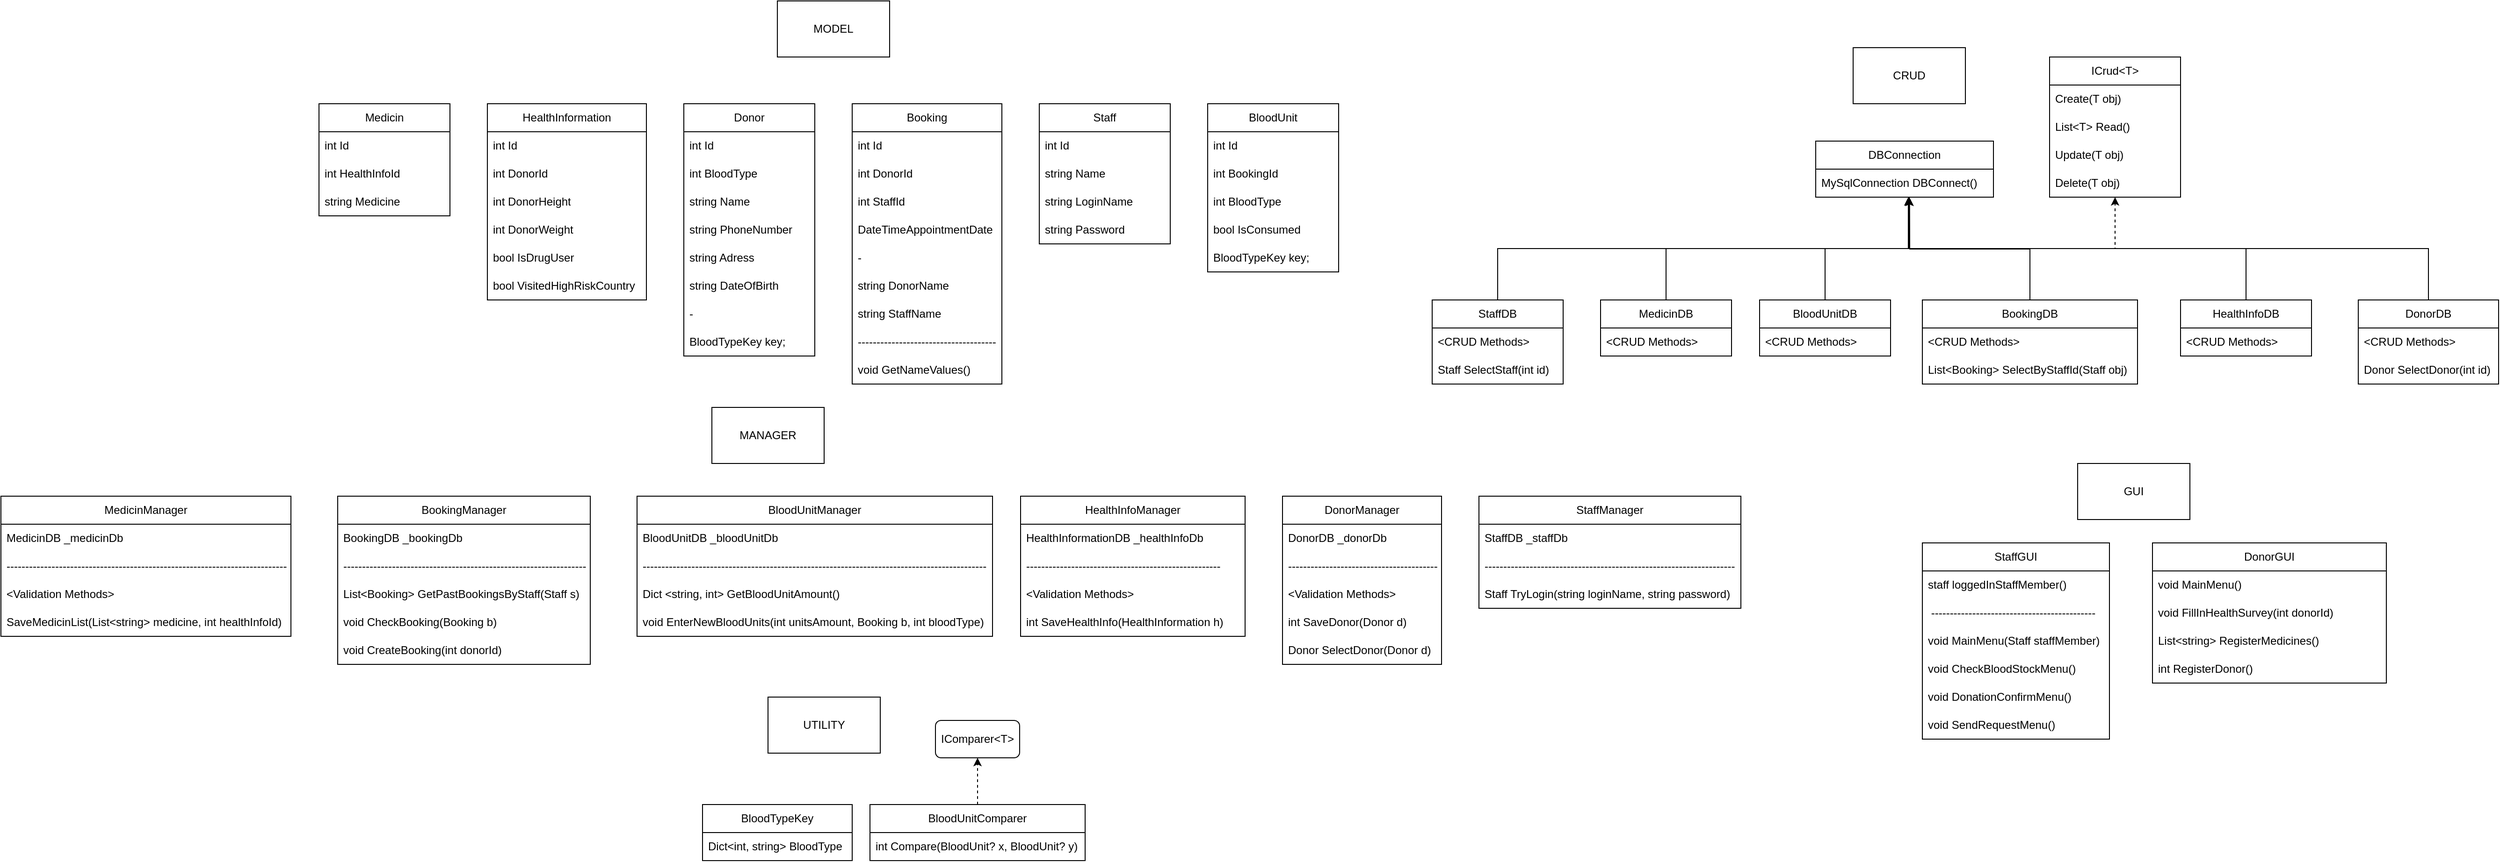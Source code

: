 <mxfile version="20.5.3" type="device"><diagram id="yo3vs05Ziykkn8l61iab" name="Sida-1"><mxGraphModel dx="4419" dy="2012" grid="1" gridSize="10" guides="1" tooltips="1" connect="1" arrows="1" fold="1" page="1" pageScale="1" pageWidth="827" pageHeight="1169" math="0" shadow="0"><root><mxCell id="0"/><mxCell id="1" parent="0"/><mxCell id="ngeqnxb21nSkmULMsAME-6" value="MODEL" style="rounded=0;whiteSpace=wrap;html=1;" vertex="1" parent="1"><mxGeometry x="200" y="30" width="120" height="60" as="geometry"/></mxCell><mxCell id="ngeqnxb21nSkmULMsAME-11" value="BloodUnit" style="swimlane;fontStyle=0;childLayout=stackLayout;horizontal=1;startSize=30;horizontalStack=0;resizeParent=1;resizeParentMax=0;resizeLast=0;collapsible=1;marginBottom=0;whiteSpace=wrap;html=1;fontSize=12;" vertex="1" parent="1"><mxGeometry x="660" y="140" width="140" height="180" as="geometry"/></mxCell><mxCell id="ngeqnxb21nSkmULMsAME-12" value="int Id" style="text;strokeColor=none;fillColor=none;align=left;verticalAlign=middle;spacingLeft=4;spacingRight=4;overflow=hidden;points=[[0,0.5],[1,0.5]];portConstraint=eastwest;rotatable=0;whiteSpace=wrap;html=1;fontSize=12;" vertex="1" parent="ngeqnxb21nSkmULMsAME-11"><mxGeometry y="30" width="140" height="30" as="geometry"/></mxCell><mxCell id="ngeqnxb21nSkmULMsAME-13" value="int BookingId" style="text;strokeColor=none;fillColor=none;align=left;verticalAlign=middle;spacingLeft=4;spacingRight=4;overflow=hidden;points=[[0,0.5],[1,0.5]];portConstraint=eastwest;rotatable=0;whiteSpace=wrap;html=1;fontSize=12;" vertex="1" parent="ngeqnxb21nSkmULMsAME-11"><mxGeometry y="60" width="140" height="30" as="geometry"/></mxCell><mxCell id="ngeqnxb21nSkmULMsAME-14" value="int BloodType" style="text;strokeColor=none;fillColor=none;align=left;verticalAlign=middle;spacingLeft=4;spacingRight=4;overflow=hidden;points=[[0,0.5],[1,0.5]];portConstraint=eastwest;rotatable=0;whiteSpace=wrap;html=1;fontSize=12;" vertex="1" parent="ngeqnxb21nSkmULMsAME-11"><mxGeometry y="90" width="140" height="30" as="geometry"/></mxCell><mxCell id="ngeqnxb21nSkmULMsAME-19" value="bool IsConsumed" style="text;strokeColor=none;fillColor=none;align=left;verticalAlign=middle;spacingLeft=4;spacingRight=4;overflow=hidden;points=[[0,0.5],[1,0.5]];portConstraint=eastwest;rotatable=0;whiteSpace=wrap;html=1;fontSize=12;" vertex="1" parent="ngeqnxb21nSkmULMsAME-11"><mxGeometry y="120" width="140" height="30" as="geometry"/></mxCell><mxCell id="ngeqnxb21nSkmULMsAME-20" value="BloodTypeKey key;" style="text;strokeColor=none;fillColor=none;align=left;verticalAlign=middle;spacingLeft=4;spacingRight=4;overflow=hidden;points=[[0,0.5],[1,0.5]];portConstraint=eastwest;rotatable=0;whiteSpace=wrap;html=1;fontSize=12;" vertex="1" parent="ngeqnxb21nSkmULMsAME-11"><mxGeometry y="150" width="140" height="30" as="geometry"/></mxCell><mxCell id="ngeqnxb21nSkmULMsAME-15" value="Booking" style="swimlane;fontStyle=0;childLayout=stackLayout;horizontal=1;startSize=30;horizontalStack=0;resizeParent=1;resizeParentMax=0;resizeLast=0;collapsible=1;marginBottom=0;whiteSpace=wrap;html=1;fontSize=12;" vertex="1" parent="1"><mxGeometry x="280" y="140" width="160" height="300" as="geometry"/></mxCell><mxCell id="ngeqnxb21nSkmULMsAME-16" value="int Id" style="text;strokeColor=none;fillColor=none;align=left;verticalAlign=middle;spacingLeft=4;spacingRight=4;overflow=hidden;points=[[0,0.5],[1,0.5]];portConstraint=eastwest;rotatable=0;whiteSpace=wrap;html=1;fontSize=12;" vertex="1" parent="ngeqnxb21nSkmULMsAME-15"><mxGeometry y="30" width="160" height="30" as="geometry"/></mxCell><mxCell id="ngeqnxb21nSkmULMsAME-17" value="int DonorId" style="text;strokeColor=none;fillColor=none;align=left;verticalAlign=middle;spacingLeft=4;spacingRight=4;overflow=hidden;points=[[0,0.5],[1,0.5]];portConstraint=eastwest;rotatable=0;whiteSpace=wrap;html=1;fontSize=12;" vertex="1" parent="ngeqnxb21nSkmULMsAME-15"><mxGeometry y="60" width="160" height="30" as="geometry"/></mxCell><mxCell id="ngeqnxb21nSkmULMsAME-18" value="int StaffId" style="text;strokeColor=none;fillColor=none;align=left;verticalAlign=middle;spacingLeft=4;spacingRight=4;overflow=hidden;points=[[0,0.5],[1,0.5]];portConstraint=eastwest;rotatable=0;whiteSpace=wrap;html=1;fontSize=12;" vertex="1" parent="ngeqnxb21nSkmULMsAME-15"><mxGeometry y="90" width="160" height="30" as="geometry"/></mxCell><mxCell id="ngeqnxb21nSkmULMsAME-34" value="DateTimeAppointmentDate" style="text;strokeColor=none;fillColor=none;align=left;verticalAlign=middle;spacingLeft=4;spacingRight=4;overflow=hidden;points=[[0,0.5],[1,0.5]];portConstraint=eastwest;rotatable=0;whiteSpace=wrap;html=1;fontSize=12;" vertex="1" parent="ngeqnxb21nSkmULMsAME-15"><mxGeometry y="120" width="160" height="30" as="geometry"/></mxCell><mxCell id="ngeqnxb21nSkmULMsAME-36" value="-" style="text;strokeColor=none;fillColor=none;align=left;verticalAlign=middle;spacingLeft=4;spacingRight=4;overflow=hidden;points=[[0,0.5],[1,0.5]];portConstraint=eastwest;rotatable=0;whiteSpace=wrap;html=1;fontSize=12;" vertex="1" parent="ngeqnxb21nSkmULMsAME-15"><mxGeometry y="150" width="160" height="30" as="geometry"/></mxCell><mxCell id="ngeqnxb21nSkmULMsAME-37" value="string DonorName" style="text;strokeColor=none;fillColor=none;align=left;verticalAlign=middle;spacingLeft=4;spacingRight=4;overflow=hidden;points=[[0,0.5],[1,0.5]];portConstraint=eastwest;rotatable=0;whiteSpace=wrap;html=1;fontSize=12;" vertex="1" parent="ngeqnxb21nSkmULMsAME-15"><mxGeometry y="180" width="160" height="30" as="geometry"/></mxCell><mxCell id="ngeqnxb21nSkmULMsAME-38" value="string StaffName" style="text;strokeColor=none;fillColor=none;align=left;verticalAlign=middle;spacingLeft=4;spacingRight=4;overflow=hidden;points=[[0,0.5],[1,0.5]];portConstraint=eastwest;rotatable=0;whiteSpace=wrap;html=1;fontSize=12;" vertex="1" parent="ngeqnxb21nSkmULMsAME-15"><mxGeometry y="210" width="160" height="30" as="geometry"/></mxCell><mxCell id="ngeqnxb21nSkmULMsAME-40" value="-------------------------------------" style="text;strokeColor=none;fillColor=none;align=left;verticalAlign=middle;spacingLeft=4;spacingRight=4;overflow=hidden;points=[[0,0.5],[1,0.5]];portConstraint=eastwest;rotatable=0;whiteSpace=wrap;html=1;fontSize=12;" vertex="1" parent="ngeqnxb21nSkmULMsAME-15"><mxGeometry y="240" width="160" height="30" as="geometry"/></mxCell><mxCell id="ngeqnxb21nSkmULMsAME-39" value="void GetNameValues()" style="text;strokeColor=none;fillColor=none;align=left;verticalAlign=middle;spacingLeft=4;spacingRight=4;overflow=hidden;points=[[0,0.5],[1,0.5]];portConstraint=eastwest;rotatable=0;whiteSpace=wrap;html=1;fontSize=12;" vertex="1" parent="ngeqnxb21nSkmULMsAME-15"><mxGeometry y="270" width="160" height="30" as="geometry"/></mxCell><mxCell id="ngeqnxb21nSkmULMsAME-26" value="Donor" style="swimlane;fontStyle=0;childLayout=stackLayout;horizontal=1;startSize=30;horizontalStack=0;resizeParent=1;resizeParentMax=0;resizeLast=0;collapsible=1;marginBottom=0;whiteSpace=wrap;html=1;fontSize=12;" vertex="1" parent="1"><mxGeometry x="100" y="140" width="140" height="270" as="geometry"/></mxCell><mxCell id="ngeqnxb21nSkmULMsAME-27" value="int Id" style="text;strokeColor=none;fillColor=none;align=left;verticalAlign=middle;spacingLeft=4;spacingRight=4;overflow=hidden;points=[[0,0.5],[1,0.5]];portConstraint=eastwest;rotatable=0;whiteSpace=wrap;html=1;fontSize=12;" vertex="1" parent="ngeqnxb21nSkmULMsAME-26"><mxGeometry y="30" width="140" height="30" as="geometry"/></mxCell><mxCell id="ngeqnxb21nSkmULMsAME-42" value="int BloodType" style="text;strokeColor=none;fillColor=none;align=left;verticalAlign=middle;spacingLeft=4;spacingRight=4;overflow=hidden;points=[[0,0.5],[1,0.5]];portConstraint=eastwest;rotatable=0;whiteSpace=wrap;html=1;fontSize=12;" vertex="1" parent="ngeqnxb21nSkmULMsAME-26"><mxGeometry y="60" width="140" height="30" as="geometry"/></mxCell><mxCell id="ngeqnxb21nSkmULMsAME-28" value="string Name" style="text;strokeColor=none;fillColor=none;align=left;verticalAlign=middle;spacingLeft=4;spacingRight=4;overflow=hidden;points=[[0,0.5],[1,0.5]];portConstraint=eastwest;rotatable=0;whiteSpace=wrap;html=1;fontSize=12;" vertex="1" parent="ngeqnxb21nSkmULMsAME-26"><mxGeometry y="90" width="140" height="30" as="geometry"/></mxCell><mxCell id="ngeqnxb21nSkmULMsAME-41" value="string PhoneNumber" style="text;strokeColor=none;fillColor=none;align=left;verticalAlign=middle;spacingLeft=4;spacingRight=4;overflow=hidden;points=[[0,0.5],[1,0.5]];portConstraint=eastwest;rotatable=0;whiteSpace=wrap;html=1;fontSize=12;" vertex="1" parent="ngeqnxb21nSkmULMsAME-26"><mxGeometry y="120" width="140" height="30" as="geometry"/></mxCell><mxCell id="ngeqnxb21nSkmULMsAME-43" value="string Adress" style="text;strokeColor=none;fillColor=none;align=left;verticalAlign=middle;spacingLeft=4;spacingRight=4;overflow=hidden;points=[[0,0.5],[1,0.5]];portConstraint=eastwest;rotatable=0;whiteSpace=wrap;html=1;fontSize=12;" vertex="1" parent="ngeqnxb21nSkmULMsAME-26"><mxGeometry y="150" width="140" height="30" as="geometry"/></mxCell><mxCell id="ngeqnxb21nSkmULMsAME-44" value="string DateOfBirth" style="text;strokeColor=none;fillColor=none;align=left;verticalAlign=middle;spacingLeft=4;spacingRight=4;overflow=hidden;points=[[0,0.5],[1,0.5]];portConstraint=eastwest;rotatable=0;whiteSpace=wrap;html=1;fontSize=12;" vertex="1" parent="ngeqnxb21nSkmULMsAME-26"><mxGeometry y="180" width="140" height="30" as="geometry"/></mxCell><mxCell id="ngeqnxb21nSkmULMsAME-45" value="-" style="text;strokeColor=none;fillColor=none;align=left;verticalAlign=middle;spacingLeft=4;spacingRight=4;overflow=hidden;points=[[0,0.5],[1,0.5]];portConstraint=eastwest;rotatable=0;whiteSpace=wrap;html=1;fontSize=12;" vertex="1" parent="ngeqnxb21nSkmULMsAME-26"><mxGeometry y="210" width="140" height="30" as="geometry"/></mxCell><mxCell id="ngeqnxb21nSkmULMsAME-46" value="BloodTypeKey key;" style="text;strokeColor=none;fillColor=none;align=left;verticalAlign=middle;spacingLeft=4;spacingRight=4;overflow=hidden;points=[[0,0.5],[1,0.5]];portConstraint=eastwest;rotatable=0;whiteSpace=wrap;html=1;fontSize=12;" vertex="1" parent="ngeqnxb21nSkmULMsAME-26"><mxGeometry y="240" width="140" height="30" as="geometry"/></mxCell><mxCell id="ngeqnxb21nSkmULMsAME-30" value="HealthInformation" style="swimlane;fontStyle=0;childLayout=stackLayout;horizontal=1;startSize=30;horizontalStack=0;resizeParent=1;resizeParentMax=0;resizeLast=0;collapsible=1;marginBottom=0;whiteSpace=wrap;html=1;fontSize=12;" vertex="1" parent="1"><mxGeometry x="-110" y="140" width="170" height="210" as="geometry"/></mxCell><mxCell id="ngeqnxb21nSkmULMsAME-31" value="int Id" style="text;strokeColor=none;fillColor=none;align=left;verticalAlign=middle;spacingLeft=4;spacingRight=4;overflow=hidden;points=[[0,0.5],[1,0.5]];portConstraint=eastwest;rotatable=0;whiteSpace=wrap;html=1;fontSize=12;" vertex="1" parent="ngeqnxb21nSkmULMsAME-30"><mxGeometry y="30" width="170" height="30" as="geometry"/></mxCell><mxCell id="ngeqnxb21nSkmULMsAME-32" value="int DonorId" style="text;strokeColor=none;fillColor=none;align=left;verticalAlign=middle;spacingLeft=4;spacingRight=4;overflow=hidden;points=[[0,0.5],[1,0.5]];portConstraint=eastwest;rotatable=0;whiteSpace=wrap;html=1;fontSize=12;" vertex="1" parent="ngeqnxb21nSkmULMsAME-30"><mxGeometry y="60" width="170" height="30" as="geometry"/></mxCell><mxCell id="ngeqnxb21nSkmULMsAME-33" value="int DonorHeight" style="text;strokeColor=none;fillColor=none;align=left;verticalAlign=middle;spacingLeft=4;spacingRight=4;overflow=hidden;points=[[0,0.5],[1,0.5]];portConstraint=eastwest;rotatable=0;whiteSpace=wrap;html=1;fontSize=12;" vertex="1" parent="ngeqnxb21nSkmULMsAME-30"><mxGeometry y="90" width="170" height="30" as="geometry"/></mxCell><mxCell id="ngeqnxb21nSkmULMsAME-47" value="int DonorWeight" style="text;strokeColor=none;fillColor=none;align=left;verticalAlign=middle;spacingLeft=4;spacingRight=4;overflow=hidden;points=[[0,0.5],[1,0.5]];portConstraint=eastwest;rotatable=0;whiteSpace=wrap;html=1;fontSize=12;" vertex="1" parent="ngeqnxb21nSkmULMsAME-30"><mxGeometry y="120" width="170" height="30" as="geometry"/></mxCell><mxCell id="ngeqnxb21nSkmULMsAME-48" value="bool IsDrugUser" style="text;strokeColor=none;fillColor=none;align=left;verticalAlign=middle;spacingLeft=4;spacingRight=4;overflow=hidden;points=[[0,0.5],[1,0.5]];portConstraint=eastwest;rotatable=0;whiteSpace=wrap;html=1;fontSize=12;" vertex="1" parent="ngeqnxb21nSkmULMsAME-30"><mxGeometry y="150" width="170" height="30" as="geometry"/></mxCell><mxCell id="ngeqnxb21nSkmULMsAME-49" value="bool VisitedHighRiskCountry" style="text;strokeColor=none;fillColor=none;align=left;verticalAlign=middle;spacingLeft=4;spacingRight=4;overflow=hidden;points=[[0,0.5],[1,0.5]];portConstraint=eastwest;rotatable=0;whiteSpace=wrap;html=1;fontSize=12;" vertex="1" parent="ngeqnxb21nSkmULMsAME-30"><mxGeometry y="180" width="170" height="30" as="geometry"/></mxCell><mxCell id="ngeqnxb21nSkmULMsAME-22" value="Medicin" style="swimlane;fontStyle=0;childLayout=stackLayout;horizontal=1;startSize=30;horizontalStack=0;resizeParent=1;resizeParentMax=0;resizeLast=0;collapsible=1;marginBottom=0;whiteSpace=wrap;html=1;fontSize=12;" vertex="1" parent="1"><mxGeometry x="-290" y="140" width="140" height="120" as="geometry"/></mxCell><mxCell id="ngeqnxb21nSkmULMsAME-23" value="int Id" style="text;strokeColor=none;fillColor=none;align=left;verticalAlign=middle;spacingLeft=4;spacingRight=4;overflow=hidden;points=[[0,0.5],[1,0.5]];portConstraint=eastwest;rotatable=0;whiteSpace=wrap;html=1;fontSize=12;" vertex="1" parent="ngeqnxb21nSkmULMsAME-22"><mxGeometry y="30" width="140" height="30" as="geometry"/></mxCell><mxCell id="ngeqnxb21nSkmULMsAME-24" value="int HealthInfoId" style="text;strokeColor=none;fillColor=none;align=left;verticalAlign=middle;spacingLeft=4;spacingRight=4;overflow=hidden;points=[[0,0.5],[1,0.5]];portConstraint=eastwest;rotatable=0;whiteSpace=wrap;html=1;fontSize=12;" vertex="1" parent="ngeqnxb21nSkmULMsAME-22"><mxGeometry y="60" width="140" height="30" as="geometry"/></mxCell><mxCell id="ngeqnxb21nSkmULMsAME-25" value="string Medicine" style="text;strokeColor=none;fillColor=none;align=left;verticalAlign=middle;spacingLeft=4;spacingRight=4;overflow=hidden;points=[[0,0.5],[1,0.5]];portConstraint=eastwest;rotatable=0;whiteSpace=wrap;html=1;fontSize=12;" vertex="1" parent="ngeqnxb21nSkmULMsAME-22"><mxGeometry y="90" width="140" height="30" as="geometry"/></mxCell><mxCell id="ngeqnxb21nSkmULMsAME-50" value="Staff" style="swimlane;fontStyle=0;childLayout=stackLayout;horizontal=1;startSize=30;horizontalStack=0;resizeParent=1;resizeParentMax=0;resizeLast=0;collapsible=1;marginBottom=0;whiteSpace=wrap;html=1;fontSize=12;" vertex="1" parent="1"><mxGeometry x="480" y="140" width="140" height="150" as="geometry"/></mxCell><mxCell id="ngeqnxb21nSkmULMsAME-51" value="int Id" style="text;strokeColor=none;fillColor=none;align=left;verticalAlign=middle;spacingLeft=4;spacingRight=4;overflow=hidden;points=[[0,0.5],[1,0.5]];portConstraint=eastwest;rotatable=0;whiteSpace=wrap;html=1;fontSize=12;" vertex="1" parent="ngeqnxb21nSkmULMsAME-50"><mxGeometry y="30" width="140" height="30" as="geometry"/></mxCell><mxCell id="ngeqnxb21nSkmULMsAME-52" value="string Name" style="text;strokeColor=none;fillColor=none;align=left;verticalAlign=middle;spacingLeft=4;spacingRight=4;overflow=hidden;points=[[0,0.5],[1,0.5]];portConstraint=eastwest;rotatable=0;whiteSpace=wrap;html=1;fontSize=12;" vertex="1" parent="ngeqnxb21nSkmULMsAME-50"><mxGeometry y="60" width="140" height="30" as="geometry"/></mxCell><mxCell id="ngeqnxb21nSkmULMsAME-53" value="string LoginName" style="text;strokeColor=none;fillColor=none;align=left;verticalAlign=middle;spacingLeft=4;spacingRight=4;overflow=hidden;points=[[0,0.5],[1,0.5]];portConstraint=eastwest;rotatable=0;whiteSpace=wrap;html=1;fontSize=12;" vertex="1" parent="ngeqnxb21nSkmULMsAME-50"><mxGeometry y="90" width="140" height="30" as="geometry"/></mxCell><mxCell id="ngeqnxb21nSkmULMsAME-54" value="string Password" style="text;strokeColor=none;fillColor=none;align=left;verticalAlign=middle;spacingLeft=4;spacingRight=4;overflow=hidden;points=[[0,0.5],[1,0.5]];portConstraint=eastwest;rotatable=0;whiteSpace=wrap;html=1;fontSize=12;" vertex="1" parent="ngeqnxb21nSkmULMsAME-50"><mxGeometry y="120" width="140" height="30" as="geometry"/></mxCell><mxCell id="ngeqnxb21nSkmULMsAME-56" value="MANAGER" style="rounded=0;whiteSpace=wrap;html=1;fontSize=12;" vertex="1" parent="1"><mxGeometry x="130" y="465" width="120" height="60" as="geometry"/></mxCell><mxCell id="ngeqnxb21nSkmULMsAME-57" value="CRUD" style="rounded=0;whiteSpace=wrap;html=1;fontSize=12;" vertex="1" parent="1"><mxGeometry x="1350" y="80" width="120" height="60" as="geometry"/></mxCell><mxCell id="ngeqnxb21nSkmULMsAME-58" value="GUI" style="rounded=0;whiteSpace=wrap;html=1;fontSize=12;" vertex="1" parent="1"><mxGeometry x="1590" y="525" width="120" height="60" as="geometry"/></mxCell><mxCell id="ngeqnxb21nSkmULMsAME-59" value="BloodUnitManager" style="swimlane;fontStyle=0;childLayout=stackLayout;horizontal=1;startSize=30;horizontalStack=0;resizeParent=1;resizeParentMax=0;resizeLast=0;collapsible=1;marginBottom=0;whiteSpace=wrap;html=1;fontSize=12;" vertex="1" parent="1"><mxGeometry x="50" y="560" width="380" height="150" as="geometry"/></mxCell><mxCell id="ngeqnxb21nSkmULMsAME-61" value="BloodUnitDB _bloodUnitDb" style="text;strokeColor=none;fillColor=none;align=left;verticalAlign=middle;spacingLeft=4;spacingRight=4;overflow=hidden;points=[[0,0.5],[1,0.5]];portConstraint=eastwest;rotatable=0;whiteSpace=wrap;html=1;fontSize=12;" vertex="1" parent="ngeqnxb21nSkmULMsAME-59"><mxGeometry y="30" width="380" height="30" as="geometry"/></mxCell><mxCell id="ngeqnxb21nSkmULMsAME-62" value="--------------------------------------------------------------------------------------------" style="text;strokeColor=none;fillColor=none;align=left;verticalAlign=middle;spacingLeft=4;spacingRight=4;overflow=hidden;points=[[0,0.5],[1,0.5]];portConstraint=eastwest;rotatable=0;whiteSpace=wrap;html=1;fontSize=12;" vertex="1" parent="ngeqnxb21nSkmULMsAME-59"><mxGeometry y="60" width="380" height="30" as="geometry"/></mxCell><mxCell id="ngeqnxb21nSkmULMsAME-63" value="Dict &amp;lt;string, int&amp;gt; GetBloodUnitAmount()" style="text;strokeColor=none;fillColor=none;align=left;verticalAlign=middle;spacingLeft=4;spacingRight=4;overflow=hidden;points=[[0,0.5],[1,0.5]];portConstraint=eastwest;rotatable=0;whiteSpace=wrap;html=1;fontSize=12;" vertex="1" parent="ngeqnxb21nSkmULMsAME-59"><mxGeometry y="90" width="380" height="30" as="geometry"/></mxCell><mxCell id="ngeqnxb21nSkmULMsAME-64" value="void EnterNewBloodUnits(int unitsAmount, Booking b, int bloodType)" style="text;strokeColor=none;fillColor=none;align=left;verticalAlign=middle;spacingLeft=4;spacingRight=4;overflow=hidden;points=[[0,0.5],[1,0.5]];portConstraint=eastwest;rotatable=0;whiteSpace=wrap;html=1;fontSize=12;" vertex="1" parent="ngeqnxb21nSkmULMsAME-59"><mxGeometry y="120" width="380" height="30" as="geometry"/></mxCell><mxCell id="ngeqnxb21nSkmULMsAME-65" value="HealthInfoManager" style="swimlane;fontStyle=0;childLayout=stackLayout;horizontal=1;startSize=30;horizontalStack=0;resizeParent=1;resizeParentMax=0;resizeLast=0;collapsible=1;marginBottom=0;whiteSpace=wrap;html=1;fontSize=12;" vertex="1" parent="1"><mxGeometry x="460" y="560" width="240" height="150" as="geometry"/></mxCell><mxCell id="ngeqnxb21nSkmULMsAME-66" value="HealthInformationDB _healthInfoDb" style="text;strokeColor=none;fillColor=none;align=left;verticalAlign=middle;spacingLeft=4;spacingRight=4;overflow=hidden;points=[[0,0.5],[1,0.5]];portConstraint=eastwest;rotatable=0;whiteSpace=wrap;html=1;fontSize=12;" vertex="1" parent="ngeqnxb21nSkmULMsAME-65"><mxGeometry y="30" width="240" height="30" as="geometry"/></mxCell><mxCell id="ngeqnxb21nSkmULMsAME-67" value="----------------------------------------------------" style="text;strokeColor=none;fillColor=none;align=left;verticalAlign=middle;spacingLeft=4;spacingRight=4;overflow=hidden;points=[[0,0.5],[1,0.5]];portConstraint=eastwest;rotatable=0;whiteSpace=wrap;html=1;fontSize=12;" vertex="1" parent="ngeqnxb21nSkmULMsAME-65"><mxGeometry y="60" width="240" height="30" as="geometry"/></mxCell><mxCell id="ngeqnxb21nSkmULMsAME-68" value="&amp;lt;Validation Methods&amp;gt;" style="text;strokeColor=none;fillColor=none;align=left;verticalAlign=middle;spacingLeft=4;spacingRight=4;overflow=hidden;points=[[0,0.5],[1,0.5]];portConstraint=eastwest;rotatable=0;whiteSpace=wrap;html=1;fontSize=12;" vertex="1" parent="ngeqnxb21nSkmULMsAME-65"><mxGeometry y="90" width="240" height="30" as="geometry"/></mxCell><mxCell id="ngeqnxb21nSkmULMsAME-69" value="int SaveHealthInfo(HealthInformation h)" style="text;strokeColor=none;fillColor=none;align=left;verticalAlign=middle;spacingLeft=4;spacingRight=4;overflow=hidden;points=[[0,0.5],[1,0.5]];portConstraint=eastwest;rotatable=0;whiteSpace=wrap;html=1;fontSize=12;" vertex="1" parent="ngeqnxb21nSkmULMsAME-65"><mxGeometry y="120" width="240" height="30" as="geometry"/></mxCell><mxCell id="ngeqnxb21nSkmULMsAME-70" value="BookingManager" style="swimlane;fontStyle=0;childLayout=stackLayout;horizontal=1;startSize=30;horizontalStack=0;resizeParent=1;resizeParentMax=0;resizeLast=0;collapsible=1;marginBottom=0;whiteSpace=wrap;html=1;fontSize=12;" vertex="1" parent="1"><mxGeometry x="-270" y="560" width="270" height="180" as="geometry"/></mxCell><mxCell id="ngeqnxb21nSkmULMsAME-71" value="BookingDB _bookingDb" style="text;strokeColor=none;fillColor=none;align=left;verticalAlign=middle;spacingLeft=4;spacingRight=4;overflow=hidden;points=[[0,0.5],[1,0.5]];portConstraint=eastwest;rotatable=0;whiteSpace=wrap;html=1;fontSize=12;" vertex="1" parent="ngeqnxb21nSkmULMsAME-70"><mxGeometry y="30" width="270" height="30" as="geometry"/></mxCell><mxCell id="ngeqnxb21nSkmULMsAME-72" value="-----------------------------------------------------------------" style="text;strokeColor=none;fillColor=none;align=left;verticalAlign=middle;spacingLeft=4;spacingRight=4;overflow=hidden;points=[[0,0.5],[1,0.5]];portConstraint=eastwest;rotatable=0;whiteSpace=wrap;html=1;fontSize=12;" vertex="1" parent="ngeqnxb21nSkmULMsAME-70"><mxGeometry y="60" width="270" height="30" as="geometry"/></mxCell><mxCell id="ngeqnxb21nSkmULMsAME-73" value="List&amp;lt;Booking&amp;gt; GetPastBookingsByStaff(Staff s)" style="text;strokeColor=none;fillColor=none;align=left;verticalAlign=middle;spacingLeft=4;spacingRight=4;overflow=hidden;points=[[0,0.5],[1,0.5]];portConstraint=eastwest;rotatable=0;whiteSpace=wrap;html=1;fontSize=12;" vertex="1" parent="ngeqnxb21nSkmULMsAME-70"><mxGeometry y="90" width="270" height="30" as="geometry"/></mxCell><mxCell id="ngeqnxb21nSkmULMsAME-74" value="void CheckBooking(Booking b)" style="text;strokeColor=none;fillColor=none;align=left;verticalAlign=middle;spacingLeft=4;spacingRight=4;overflow=hidden;points=[[0,0.5],[1,0.5]];portConstraint=eastwest;rotatable=0;whiteSpace=wrap;html=1;fontSize=12;" vertex="1" parent="ngeqnxb21nSkmULMsAME-70"><mxGeometry y="120" width="270" height="30" as="geometry"/></mxCell><mxCell id="ngeqnxb21nSkmULMsAME-75" value="void CreateBooking(int donorId)" style="text;strokeColor=none;fillColor=none;align=left;verticalAlign=middle;spacingLeft=4;spacingRight=4;overflow=hidden;points=[[0,0.5],[1,0.5]];portConstraint=eastwest;rotatable=0;whiteSpace=wrap;html=1;fontSize=12;" vertex="1" parent="ngeqnxb21nSkmULMsAME-70"><mxGeometry y="150" width="270" height="30" as="geometry"/></mxCell><mxCell id="ngeqnxb21nSkmULMsAME-76" value="DonorManager" style="swimlane;fontStyle=0;childLayout=stackLayout;horizontal=1;startSize=30;horizontalStack=0;resizeParent=1;resizeParentMax=0;resizeLast=0;collapsible=1;marginBottom=0;whiteSpace=wrap;html=1;fontSize=12;" vertex="1" parent="1"><mxGeometry x="740" y="560" width="170" height="180" as="geometry"/></mxCell><mxCell id="ngeqnxb21nSkmULMsAME-80" value="DonorDB _donorDb" style="text;strokeColor=none;fillColor=none;align=left;verticalAlign=middle;spacingLeft=4;spacingRight=4;overflow=hidden;points=[[0,0.5],[1,0.5]];portConstraint=eastwest;rotatable=0;whiteSpace=wrap;html=1;fontSize=12;" vertex="1" parent="ngeqnxb21nSkmULMsAME-76"><mxGeometry y="30" width="170" height="30" as="geometry"/></mxCell><mxCell id="ngeqnxb21nSkmULMsAME-81" value="----------------------------------------" style="text;strokeColor=none;fillColor=none;align=left;verticalAlign=middle;spacingLeft=4;spacingRight=4;overflow=hidden;points=[[0,0.5],[1,0.5]];portConstraint=eastwest;rotatable=0;whiteSpace=wrap;html=1;fontSize=12;" vertex="1" parent="ngeqnxb21nSkmULMsAME-76"><mxGeometry y="60" width="170" height="30" as="geometry"/></mxCell><mxCell id="ngeqnxb21nSkmULMsAME-77" value="&amp;lt;Validation Methods&amp;gt;" style="text;strokeColor=none;fillColor=none;align=left;verticalAlign=middle;spacingLeft=4;spacingRight=4;overflow=hidden;points=[[0,0.5],[1,0.5]];portConstraint=eastwest;rotatable=0;whiteSpace=wrap;html=1;fontSize=12;" vertex="1" parent="ngeqnxb21nSkmULMsAME-76"><mxGeometry y="90" width="170" height="30" as="geometry"/></mxCell><mxCell id="ngeqnxb21nSkmULMsAME-78" value="int SaveDonor(Donor d)" style="text;strokeColor=none;fillColor=none;align=left;verticalAlign=middle;spacingLeft=4;spacingRight=4;overflow=hidden;points=[[0,0.5],[1,0.5]];portConstraint=eastwest;rotatable=0;whiteSpace=wrap;html=1;fontSize=12;" vertex="1" parent="ngeqnxb21nSkmULMsAME-76"><mxGeometry y="120" width="170" height="30" as="geometry"/></mxCell><mxCell id="ngeqnxb21nSkmULMsAME-79" value="Donor SelectDonor(Donor d)" style="text;strokeColor=none;fillColor=none;align=left;verticalAlign=middle;spacingLeft=4;spacingRight=4;overflow=hidden;points=[[0,0.5],[1,0.5]];portConstraint=eastwest;rotatable=0;whiteSpace=wrap;html=1;fontSize=12;" vertex="1" parent="ngeqnxb21nSkmULMsAME-76"><mxGeometry y="150" width="170" height="30" as="geometry"/></mxCell><mxCell id="ngeqnxb21nSkmULMsAME-85" value="MedicinManager" style="swimlane;fontStyle=0;childLayout=stackLayout;horizontal=1;startSize=30;horizontalStack=0;resizeParent=1;resizeParentMax=0;resizeLast=0;collapsible=1;marginBottom=0;whiteSpace=wrap;html=1;fontSize=12;" vertex="1" parent="1"><mxGeometry x="-630" y="560" width="310" height="150" as="geometry"/></mxCell><mxCell id="ngeqnxb21nSkmULMsAME-86" value="MedicinDB _medicinDb" style="text;strokeColor=none;fillColor=none;align=left;verticalAlign=middle;spacingLeft=4;spacingRight=4;overflow=hidden;points=[[0,0.5],[1,0.5]];portConstraint=eastwest;rotatable=0;whiteSpace=wrap;html=1;fontSize=12;" vertex="1" parent="ngeqnxb21nSkmULMsAME-85"><mxGeometry y="30" width="310" height="30" as="geometry"/></mxCell><mxCell id="ngeqnxb21nSkmULMsAME-87" value="---------------------------------------------------------------------------" style="text;strokeColor=none;fillColor=none;align=left;verticalAlign=middle;spacingLeft=4;spacingRight=4;overflow=hidden;points=[[0,0.5],[1,0.5]];portConstraint=eastwest;rotatable=0;whiteSpace=wrap;html=1;fontSize=12;" vertex="1" parent="ngeqnxb21nSkmULMsAME-85"><mxGeometry y="60" width="310" height="30" as="geometry"/></mxCell><mxCell id="ngeqnxb21nSkmULMsAME-88" value="&amp;lt;Validation Methods&amp;gt;" style="text;strokeColor=none;fillColor=none;align=left;verticalAlign=middle;spacingLeft=4;spacingRight=4;overflow=hidden;points=[[0,0.5],[1,0.5]];portConstraint=eastwest;rotatable=0;whiteSpace=wrap;html=1;fontSize=12;" vertex="1" parent="ngeqnxb21nSkmULMsAME-85"><mxGeometry y="90" width="310" height="30" as="geometry"/></mxCell><mxCell id="ngeqnxb21nSkmULMsAME-89" value="SaveMedicinList(List&amp;lt;string&amp;gt; medicine, int healthInfoId)" style="text;strokeColor=none;fillColor=none;align=left;verticalAlign=middle;spacingLeft=4;spacingRight=4;overflow=hidden;points=[[0,0.5],[1,0.5]];portConstraint=eastwest;rotatable=0;whiteSpace=wrap;html=1;fontSize=12;" vertex="1" parent="ngeqnxb21nSkmULMsAME-85"><mxGeometry y="120" width="310" height="30" as="geometry"/></mxCell><mxCell id="ngeqnxb21nSkmULMsAME-124" style="edgeStyle=orthogonalEdgeStyle;rounded=0;orthogonalLoop=1;jettySize=auto;html=1;exitX=0.5;exitY=0;exitDx=0;exitDy=0;entryX=0.523;entryY=0.987;entryDx=0;entryDy=0;entryPerimeter=0;fontSize=12;" edge="1" parent="1" source="ngeqnxb21nSkmULMsAME-92" target="ngeqnxb21nSkmULMsAME-117"><mxGeometry relative="1" as="geometry"/></mxCell><mxCell id="ngeqnxb21nSkmULMsAME-92" value="MedicinDB" style="swimlane;fontStyle=0;childLayout=stackLayout;horizontal=1;startSize=30;horizontalStack=0;resizeParent=1;resizeParentMax=0;resizeLast=0;collapsible=1;marginBottom=0;whiteSpace=wrap;html=1;fontSize=12;" vertex="1" parent="1"><mxGeometry x="1080" y="350" width="140" height="60" as="geometry"/></mxCell><mxCell id="ngeqnxb21nSkmULMsAME-93" value="&amp;lt;CRUD Methods&amp;gt;" style="text;strokeColor=none;fillColor=none;align=left;verticalAlign=middle;spacingLeft=4;spacingRight=4;overflow=hidden;points=[[0,0.5],[1,0.5]];portConstraint=eastwest;rotatable=0;whiteSpace=wrap;html=1;fontSize=12;" vertex="1" parent="ngeqnxb21nSkmULMsAME-92"><mxGeometry y="30" width="140" height="30" as="geometry"/></mxCell><mxCell id="ngeqnxb21nSkmULMsAME-125" style="edgeStyle=orthogonalEdgeStyle;rounded=0;orthogonalLoop=1;jettySize=auto;html=1;exitX=0.5;exitY=0;exitDx=0;exitDy=0;entryX=0.523;entryY=0.987;entryDx=0;entryDy=0;entryPerimeter=0;fontSize=12;" edge="1" parent="1" source="ngeqnxb21nSkmULMsAME-96" target="ngeqnxb21nSkmULMsAME-117"><mxGeometry relative="1" as="geometry"/></mxCell><mxCell id="ngeqnxb21nSkmULMsAME-96" value="HealthInfoDB" style="swimlane;fontStyle=0;childLayout=stackLayout;horizontal=1;startSize=30;horizontalStack=0;resizeParent=1;resizeParentMax=0;resizeLast=0;collapsible=1;marginBottom=0;whiteSpace=wrap;html=1;fontSize=12;" vertex="1" parent="1"><mxGeometry x="1700" y="350" width="140" height="60" as="geometry"/></mxCell><mxCell id="ngeqnxb21nSkmULMsAME-97" value="&amp;lt;CRUD Methods&amp;gt;" style="text;strokeColor=none;fillColor=none;align=left;verticalAlign=middle;spacingLeft=4;spacingRight=4;overflow=hidden;points=[[0,0.5],[1,0.5]];portConstraint=eastwest;rotatable=0;whiteSpace=wrap;html=1;fontSize=12;" vertex="1" parent="ngeqnxb21nSkmULMsAME-96"><mxGeometry y="30" width="140" height="30" as="geometry"/></mxCell><mxCell id="ngeqnxb21nSkmULMsAME-126" style="edgeStyle=orthogonalEdgeStyle;rounded=0;orthogonalLoop=1;jettySize=auto;html=1;exitX=0.5;exitY=0;exitDx=0;exitDy=0;entryX=0.526;entryY=1;entryDx=0;entryDy=0;entryPerimeter=0;fontSize=12;" edge="1" parent="1" source="ngeqnxb21nSkmULMsAME-98" target="ngeqnxb21nSkmULMsAME-117"><mxGeometry relative="1" as="geometry"/></mxCell><mxCell id="ngeqnxb21nSkmULMsAME-98" value="DonorDB" style="swimlane;fontStyle=0;childLayout=stackLayout;horizontal=1;startSize=30;horizontalStack=0;resizeParent=1;resizeParentMax=0;resizeLast=0;collapsible=1;marginBottom=0;whiteSpace=wrap;html=1;fontSize=12;" vertex="1" parent="1"><mxGeometry x="1890" y="350" width="150" height="90" as="geometry"/></mxCell><mxCell id="ngeqnxb21nSkmULMsAME-99" value="&amp;lt;CRUD Methods&amp;gt;" style="text;strokeColor=none;fillColor=none;align=left;verticalAlign=middle;spacingLeft=4;spacingRight=4;overflow=hidden;points=[[0,0.5],[1,0.5]];portConstraint=eastwest;rotatable=0;whiteSpace=wrap;html=1;fontSize=12;" vertex="1" parent="ngeqnxb21nSkmULMsAME-98"><mxGeometry y="30" width="150" height="30" as="geometry"/></mxCell><mxCell id="ngeqnxb21nSkmULMsAME-139" value="Donor SelectDonor(int id)" style="text;strokeColor=none;fillColor=none;align=left;verticalAlign=middle;spacingLeft=4;spacingRight=4;overflow=hidden;points=[[0,0.5],[1,0.5]];portConstraint=eastwest;rotatable=0;whiteSpace=wrap;html=1;fontSize=12;" vertex="1" parent="ngeqnxb21nSkmULMsAME-98"><mxGeometry y="60" width="150" height="30" as="geometry"/></mxCell><mxCell id="ngeqnxb21nSkmULMsAME-122" style="edgeStyle=orthogonalEdgeStyle;rounded=0;orthogonalLoop=1;jettySize=auto;html=1;exitX=0.5;exitY=0;exitDx=0;exitDy=0;fontSize=12;" edge="1" parent="1" source="ngeqnxb21nSkmULMsAME-100"><mxGeometry relative="1" as="geometry"><mxPoint x="1410" y="240" as="targetPoint"/></mxGeometry></mxCell><mxCell id="ngeqnxb21nSkmULMsAME-133" style="edgeStyle=orthogonalEdgeStyle;rounded=0;orthogonalLoop=1;jettySize=auto;html=1;exitX=0.5;exitY=0;exitDx=0;exitDy=0;entryX=0.5;entryY=1;entryDx=0;entryDy=0;entryPerimeter=0;fontSize=12;dashed=1;" edge="1" parent="1" source="ngeqnxb21nSkmULMsAME-100" target="ngeqnxb21nSkmULMsAME-114"><mxGeometry relative="1" as="geometry"/></mxCell><mxCell id="ngeqnxb21nSkmULMsAME-100" value="BookingDB" style="swimlane;fontStyle=0;childLayout=stackLayout;horizontal=1;startSize=30;horizontalStack=0;resizeParent=1;resizeParentMax=0;resizeLast=0;collapsible=1;marginBottom=0;whiteSpace=wrap;html=1;fontSize=12;" vertex="1" parent="1"><mxGeometry x="1424" y="350" width="230" height="90" as="geometry"/></mxCell><mxCell id="ngeqnxb21nSkmULMsAME-101" value="&amp;lt;CRUD Methods&amp;gt;" style="text;strokeColor=none;fillColor=none;align=left;verticalAlign=middle;spacingLeft=4;spacingRight=4;overflow=hidden;points=[[0,0.5],[1,0.5]];portConstraint=eastwest;rotatable=0;whiteSpace=wrap;html=1;fontSize=12;" vertex="1" parent="ngeqnxb21nSkmULMsAME-100"><mxGeometry y="30" width="230" height="30" as="geometry"/></mxCell><mxCell id="ngeqnxb21nSkmULMsAME-132" value="List&amp;lt;Booking&amp;gt; SelectByStaffId(Staff obj)" style="text;strokeColor=none;fillColor=none;align=left;verticalAlign=middle;spacingLeft=4;spacingRight=4;overflow=hidden;points=[[0,0.5],[1,0.5]];portConstraint=eastwest;rotatable=0;whiteSpace=wrap;html=1;fontSize=12;" vertex="1" parent="ngeqnxb21nSkmULMsAME-100"><mxGeometry y="60" width="230" height="30" as="geometry"/></mxCell><mxCell id="ngeqnxb21nSkmULMsAME-123" style="edgeStyle=orthogonalEdgeStyle;rounded=0;orthogonalLoop=1;jettySize=auto;html=1;exitX=0.5;exitY=0;exitDx=0;exitDy=0;entryX=0.528;entryY=1.019;entryDx=0;entryDy=0;entryPerimeter=0;fontSize=12;" edge="1" parent="1" source="ngeqnxb21nSkmULMsAME-102" target="ngeqnxb21nSkmULMsAME-117"><mxGeometry relative="1" as="geometry"/></mxCell><mxCell id="ngeqnxb21nSkmULMsAME-102" value="BloodUnitDB" style="swimlane;fontStyle=0;childLayout=stackLayout;horizontal=1;startSize=30;horizontalStack=0;resizeParent=1;resizeParentMax=0;resizeLast=0;collapsible=1;marginBottom=0;whiteSpace=wrap;html=1;fontSize=12;" vertex="1" parent="1"><mxGeometry x="1250" y="350" width="140" height="60" as="geometry"/></mxCell><mxCell id="ngeqnxb21nSkmULMsAME-103" value="&amp;lt;CRUD Methods&amp;gt;" style="text;strokeColor=none;fillColor=none;align=left;verticalAlign=middle;spacingLeft=4;spacingRight=4;overflow=hidden;points=[[0,0.5],[1,0.5]];portConstraint=eastwest;rotatable=0;whiteSpace=wrap;html=1;fontSize=12;" vertex="1" parent="ngeqnxb21nSkmULMsAME-102"><mxGeometry y="30" width="140" height="30" as="geometry"/></mxCell><mxCell id="ngeqnxb21nSkmULMsAME-121" style="edgeStyle=orthogonalEdgeStyle;rounded=0;orthogonalLoop=1;jettySize=auto;html=1;exitX=0.5;exitY=0;exitDx=0;exitDy=0;entryX=0.521;entryY=1.001;entryDx=0;entryDy=0;entryPerimeter=0;fontSize=12;" edge="1" parent="1" source="ngeqnxb21nSkmULMsAME-104" target="ngeqnxb21nSkmULMsAME-117"><mxGeometry relative="1" as="geometry"/></mxCell><mxCell id="ngeqnxb21nSkmULMsAME-104" value="StaffDB" style="swimlane;fontStyle=0;childLayout=stackLayout;horizontal=1;startSize=30;horizontalStack=0;resizeParent=1;resizeParentMax=0;resizeLast=0;collapsible=1;marginBottom=0;whiteSpace=wrap;html=1;fontSize=12;" vertex="1" parent="1"><mxGeometry x="900" y="350" width="140" height="90" as="geometry"/></mxCell><mxCell id="ngeqnxb21nSkmULMsAME-105" value="&amp;lt;CRUD Methods&amp;gt;" style="text;strokeColor=none;fillColor=none;align=left;verticalAlign=middle;spacingLeft=4;spacingRight=4;overflow=hidden;points=[[0,0.5],[1,0.5]];portConstraint=eastwest;rotatable=0;whiteSpace=wrap;html=1;fontSize=12;" vertex="1" parent="ngeqnxb21nSkmULMsAME-104"><mxGeometry y="30" width="140" height="30" as="geometry"/></mxCell><mxCell id="ngeqnxb21nSkmULMsAME-138" value="Staff SelectStaff(int id)" style="text;strokeColor=none;fillColor=none;align=left;verticalAlign=middle;spacingLeft=4;spacingRight=4;overflow=hidden;points=[[0,0.5],[1,0.5]];portConstraint=eastwest;rotatable=0;whiteSpace=wrap;html=1;fontSize=12;" vertex="1" parent="ngeqnxb21nSkmULMsAME-104"><mxGeometry y="60" width="140" height="30" as="geometry"/></mxCell><mxCell id="ngeqnxb21nSkmULMsAME-106" value="StaffManager" style="swimlane;fontStyle=0;childLayout=stackLayout;horizontal=1;startSize=30;horizontalStack=0;resizeParent=1;resizeParentMax=0;resizeLast=0;collapsible=1;marginBottom=0;whiteSpace=wrap;html=1;fontSize=12;" vertex="1" parent="1"><mxGeometry x="950" y="560" width="280" height="120" as="geometry"/></mxCell><mxCell id="ngeqnxb21nSkmULMsAME-107" value="StaffDB _staffDb" style="text;strokeColor=none;fillColor=none;align=left;verticalAlign=middle;spacingLeft=4;spacingRight=4;overflow=hidden;points=[[0,0.5],[1,0.5]];portConstraint=eastwest;rotatable=0;whiteSpace=wrap;html=1;fontSize=12;" vertex="1" parent="ngeqnxb21nSkmULMsAME-106"><mxGeometry y="30" width="280" height="30" as="geometry"/></mxCell><mxCell id="ngeqnxb21nSkmULMsAME-108" value="-------------------------------------------------------------------" style="text;strokeColor=none;fillColor=none;align=left;verticalAlign=middle;spacingLeft=4;spacingRight=4;overflow=hidden;points=[[0,0.5],[1,0.5]];portConstraint=eastwest;rotatable=0;whiteSpace=wrap;html=1;fontSize=12;" vertex="1" parent="ngeqnxb21nSkmULMsAME-106"><mxGeometry y="60" width="280" height="30" as="geometry"/></mxCell><mxCell id="ngeqnxb21nSkmULMsAME-109" value="Staff TryLogin(string loginName, string password)" style="text;strokeColor=none;fillColor=none;align=left;verticalAlign=middle;spacingLeft=4;spacingRight=4;overflow=hidden;points=[[0,0.5],[1,0.5]];portConstraint=eastwest;rotatable=0;whiteSpace=wrap;html=1;fontSize=12;" vertex="1" parent="ngeqnxb21nSkmULMsAME-106"><mxGeometry y="90" width="280" height="30" as="geometry"/></mxCell><mxCell id="ngeqnxb21nSkmULMsAME-110" value="ICrud&amp;lt;T&amp;gt;" style="swimlane;fontStyle=0;childLayout=stackLayout;horizontal=1;startSize=30;horizontalStack=0;resizeParent=1;resizeParentMax=0;resizeLast=0;collapsible=1;marginBottom=0;whiteSpace=wrap;html=1;fontSize=12;" vertex="1" parent="1"><mxGeometry x="1560" y="90" width="140" height="150" as="geometry"/></mxCell><mxCell id="ngeqnxb21nSkmULMsAME-115" value="Create(T obj)" style="text;strokeColor=none;fillColor=none;align=left;verticalAlign=middle;spacingLeft=4;spacingRight=4;overflow=hidden;points=[[0,0.5],[1,0.5]];portConstraint=eastwest;rotatable=0;whiteSpace=wrap;html=1;fontSize=12;" vertex="1" parent="ngeqnxb21nSkmULMsAME-110"><mxGeometry y="30" width="140" height="30" as="geometry"/></mxCell><mxCell id="ngeqnxb21nSkmULMsAME-112" value="List&amp;lt;T&amp;gt; Read()" style="text;strokeColor=none;fillColor=none;align=left;verticalAlign=middle;spacingLeft=4;spacingRight=4;overflow=hidden;points=[[0,0.5],[1,0.5]];portConstraint=eastwest;rotatable=0;whiteSpace=wrap;html=1;fontSize=12;" vertex="1" parent="ngeqnxb21nSkmULMsAME-110"><mxGeometry y="60" width="140" height="30" as="geometry"/></mxCell><mxCell id="ngeqnxb21nSkmULMsAME-111" value="Update(T obj)" style="text;strokeColor=none;fillColor=none;align=left;verticalAlign=middle;spacingLeft=4;spacingRight=4;overflow=hidden;points=[[0,0.5],[1,0.5]];portConstraint=eastwest;rotatable=0;whiteSpace=wrap;html=1;fontSize=12;" vertex="1" parent="ngeqnxb21nSkmULMsAME-110"><mxGeometry y="90" width="140" height="30" as="geometry"/></mxCell><mxCell id="ngeqnxb21nSkmULMsAME-114" value="Delete(T obj)" style="text;strokeColor=none;fillColor=none;align=left;verticalAlign=middle;spacingLeft=4;spacingRight=4;overflow=hidden;points=[[0,0.5],[1,0.5]];portConstraint=eastwest;rotatable=0;whiteSpace=wrap;html=1;fontSize=12;" vertex="1" parent="ngeqnxb21nSkmULMsAME-110"><mxGeometry y="120" width="140" height="30" as="geometry"/></mxCell><mxCell id="ngeqnxb21nSkmULMsAME-116" value="DBConnection" style="swimlane;fontStyle=0;childLayout=stackLayout;horizontal=1;startSize=30;horizontalStack=0;resizeParent=1;resizeParentMax=0;resizeLast=0;collapsible=1;marginBottom=0;whiteSpace=wrap;html=1;fontSize=12;" vertex="1" parent="1"><mxGeometry x="1310" y="180" width="190" height="60" as="geometry"/></mxCell><mxCell id="ngeqnxb21nSkmULMsAME-117" value="MySqlConnection DBConnect()" style="text;strokeColor=none;fillColor=none;align=left;verticalAlign=middle;spacingLeft=4;spacingRight=4;overflow=hidden;points=[[0,0.5],[1,0.5]];portConstraint=eastwest;rotatable=0;whiteSpace=wrap;html=1;fontSize=12;" vertex="1" parent="ngeqnxb21nSkmULMsAME-116"><mxGeometry y="30" width="190" height="30" as="geometry"/></mxCell><mxCell id="ngeqnxb21nSkmULMsAME-134" value="StaffGUI" style="swimlane;fontStyle=0;childLayout=stackLayout;horizontal=1;startSize=30;horizontalStack=0;resizeParent=1;resizeParentMax=0;resizeLast=0;collapsible=1;marginBottom=0;whiteSpace=wrap;html=1;fontSize=12;" vertex="1" parent="1"><mxGeometry x="1424" y="610" width="200" height="210" as="geometry"/></mxCell><mxCell id="ngeqnxb21nSkmULMsAME-135" value="staff loggedInStaffMember()" style="text;strokeColor=none;fillColor=none;align=left;verticalAlign=middle;spacingLeft=4;spacingRight=4;overflow=hidden;points=[[0,0.5],[1,0.5]];portConstraint=eastwest;rotatable=0;whiteSpace=wrap;html=1;fontSize=12;" vertex="1" parent="ngeqnxb21nSkmULMsAME-134"><mxGeometry y="30" width="200" height="30" as="geometry"/></mxCell><mxCell id="ngeqnxb21nSkmULMsAME-136" value="&amp;nbsp;--------------------------------------------" style="text;strokeColor=none;fillColor=none;align=left;verticalAlign=middle;spacingLeft=4;spacingRight=4;overflow=hidden;points=[[0,0.5],[1,0.5]];portConstraint=eastwest;rotatable=0;whiteSpace=wrap;html=1;fontSize=12;" vertex="1" parent="ngeqnxb21nSkmULMsAME-134"><mxGeometry y="60" width="200" height="30" as="geometry"/></mxCell><mxCell id="ngeqnxb21nSkmULMsAME-137" value="void MainMenu(Staff staffMember)" style="text;strokeColor=none;fillColor=none;align=left;verticalAlign=middle;spacingLeft=4;spacingRight=4;overflow=hidden;points=[[0,0.5],[1,0.5]];portConstraint=eastwest;rotatable=0;whiteSpace=wrap;html=1;fontSize=12;" vertex="1" parent="ngeqnxb21nSkmULMsAME-134"><mxGeometry y="90" width="200" height="30" as="geometry"/></mxCell><mxCell id="ngeqnxb21nSkmULMsAME-145" value="void CheckBloodStockMenu()" style="text;strokeColor=none;fillColor=none;align=left;verticalAlign=middle;spacingLeft=4;spacingRight=4;overflow=hidden;points=[[0,0.5],[1,0.5]];portConstraint=eastwest;rotatable=0;whiteSpace=wrap;html=1;fontSize=12;" vertex="1" parent="ngeqnxb21nSkmULMsAME-134"><mxGeometry y="120" width="200" height="30" as="geometry"/></mxCell><mxCell id="ngeqnxb21nSkmULMsAME-146" value="void DonationConfirmMenu()" style="text;strokeColor=none;fillColor=none;align=left;verticalAlign=middle;spacingLeft=4;spacingRight=4;overflow=hidden;points=[[0,0.5],[1,0.5]];portConstraint=eastwest;rotatable=0;whiteSpace=wrap;html=1;fontSize=12;" vertex="1" parent="ngeqnxb21nSkmULMsAME-134"><mxGeometry y="150" width="200" height="30" as="geometry"/></mxCell><mxCell id="ngeqnxb21nSkmULMsAME-147" value="void SendRequestMenu()" style="text;strokeColor=none;fillColor=none;align=left;verticalAlign=middle;spacingLeft=4;spacingRight=4;overflow=hidden;points=[[0,0.5],[1,0.5]];portConstraint=eastwest;rotatable=0;whiteSpace=wrap;html=1;fontSize=12;" vertex="1" parent="ngeqnxb21nSkmULMsAME-134"><mxGeometry y="180" width="200" height="30" as="geometry"/></mxCell><mxCell id="ngeqnxb21nSkmULMsAME-140" value="DonorGUI" style="swimlane;fontStyle=0;childLayout=stackLayout;horizontal=1;startSize=30;horizontalStack=0;resizeParent=1;resizeParentMax=0;resizeLast=0;collapsible=1;marginBottom=0;whiteSpace=wrap;html=1;fontSize=12;" vertex="1" parent="1"><mxGeometry x="1670" y="610" width="250" height="150" as="geometry"/></mxCell><mxCell id="ngeqnxb21nSkmULMsAME-141" value="void MainMenu()" style="text;strokeColor=none;fillColor=none;align=left;verticalAlign=middle;spacingLeft=4;spacingRight=4;overflow=hidden;points=[[0,0.5],[1,0.5]];portConstraint=eastwest;rotatable=0;whiteSpace=wrap;html=1;fontSize=12;" vertex="1" parent="ngeqnxb21nSkmULMsAME-140"><mxGeometry y="30" width="250" height="30" as="geometry"/></mxCell><mxCell id="ngeqnxb21nSkmULMsAME-142" value="void FillInHealthSurvey(int donorId)" style="text;strokeColor=none;fillColor=none;align=left;verticalAlign=middle;spacingLeft=4;spacingRight=4;overflow=hidden;points=[[0,0.5],[1,0.5]];portConstraint=eastwest;rotatable=0;whiteSpace=wrap;html=1;fontSize=12;" vertex="1" parent="ngeqnxb21nSkmULMsAME-140"><mxGeometry y="60" width="250" height="30" as="geometry"/></mxCell><mxCell id="ngeqnxb21nSkmULMsAME-143" value="List&amp;lt;string&amp;gt; RegisterMedicines()" style="text;strokeColor=none;fillColor=none;align=left;verticalAlign=middle;spacingLeft=4;spacingRight=4;overflow=hidden;points=[[0,0.5],[1,0.5]];portConstraint=eastwest;rotatable=0;whiteSpace=wrap;html=1;fontSize=12;" vertex="1" parent="ngeqnxb21nSkmULMsAME-140"><mxGeometry y="90" width="250" height="30" as="geometry"/></mxCell><mxCell id="ngeqnxb21nSkmULMsAME-144" value="int RegisterDonor()" style="text;strokeColor=none;fillColor=none;align=left;verticalAlign=middle;spacingLeft=4;spacingRight=4;overflow=hidden;points=[[0,0.5],[1,0.5]];portConstraint=eastwest;rotatable=0;whiteSpace=wrap;html=1;fontSize=12;" vertex="1" parent="ngeqnxb21nSkmULMsAME-140"><mxGeometry y="120" width="250" height="30" as="geometry"/></mxCell><mxCell id="ngeqnxb21nSkmULMsAME-148" value="UTILITY" style="rounded=0;whiteSpace=wrap;html=1;fontSize=12;" vertex="1" parent="1"><mxGeometry x="190" y="775" width="120" height="60" as="geometry"/></mxCell><mxCell id="ngeqnxb21nSkmULMsAME-149" value="BloodTypeKey" style="swimlane;fontStyle=0;childLayout=stackLayout;horizontal=1;startSize=30;horizontalStack=0;resizeParent=1;resizeParentMax=0;resizeLast=0;collapsible=1;marginBottom=0;whiteSpace=wrap;html=1;fontSize=12;" vertex="1" parent="1"><mxGeometry x="120" y="890" width="160" height="60" as="geometry"/></mxCell><mxCell id="ngeqnxb21nSkmULMsAME-150" value="Dict&amp;lt;int, string&amp;gt; BloodType" style="text;strokeColor=none;fillColor=none;align=left;verticalAlign=middle;spacingLeft=4;spacingRight=4;overflow=hidden;points=[[0,0.5],[1,0.5]];portConstraint=eastwest;rotatable=0;whiteSpace=wrap;html=1;fontSize=12;" vertex="1" parent="ngeqnxb21nSkmULMsAME-149"><mxGeometry y="30" width="160" height="30" as="geometry"/></mxCell><mxCell id="ngeqnxb21nSkmULMsAME-158" style="edgeStyle=orthogonalEdgeStyle;rounded=0;orthogonalLoop=1;jettySize=auto;html=1;exitX=0.5;exitY=0;exitDx=0;exitDy=0;fontSize=12;dashed=1;" edge="1" parent="1" source="ngeqnxb21nSkmULMsAME-153" target="ngeqnxb21nSkmULMsAME-157"><mxGeometry relative="1" as="geometry"><mxPoint x="390" y="840" as="targetPoint"/></mxGeometry></mxCell><mxCell id="ngeqnxb21nSkmULMsAME-153" value="BloodUnitComparer" style="swimlane;fontStyle=0;childLayout=stackLayout;horizontal=1;startSize=30;horizontalStack=0;resizeParent=1;resizeParentMax=0;resizeLast=0;collapsible=1;marginBottom=0;whiteSpace=wrap;html=1;fontSize=12;" vertex="1" parent="1"><mxGeometry x="299" y="890" width="230" height="60" as="geometry"/></mxCell><mxCell id="ngeqnxb21nSkmULMsAME-154" value="int Compare(BloodUnit? x, BloodUnit? y)" style="text;strokeColor=none;fillColor=none;align=left;verticalAlign=middle;spacingLeft=4;spacingRight=4;overflow=hidden;points=[[0,0.5],[1,0.5]];portConstraint=eastwest;rotatable=0;whiteSpace=wrap;html=1;fontSize=12;" vertex="1" parent="ngeqnxb21nSkmULMsAME-153"><mxGeometry y="30" width="230" height="30" as="geometry"/></mxCell><mxCell id="ngeqnxb21nSkmULMsAME-157" value="IComparer&amp;lt;T&amp;gt;" style="rounded=1;whiteSpace=wrap;html=1;fontSize=12;" vertex="1" parent="1"><mxGeometry x="369" y="800" width="90" height="40" as="geometry"/></mxCell></root></mxGraphModel></diagram></mxfile>